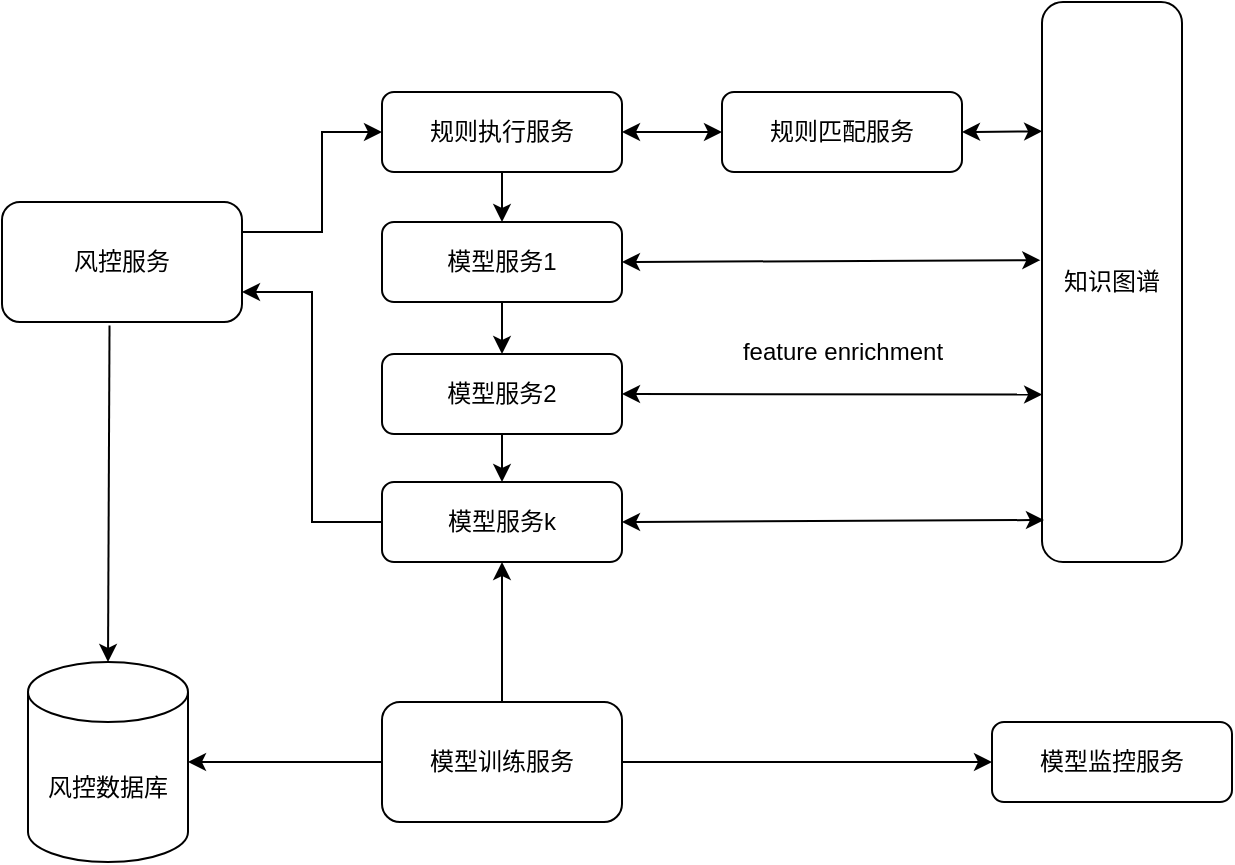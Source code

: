 <mxfile version="20.2.0" type="github">
  <diagram id="ziywDRYvMt0MdyH9GN9u" name="第 1 页">
    <mxGraphModel dx="1179" dy="765" grid="1" gridSize="10" guides="1" tooltips="1" connect="1" arrows="1" fold="1" page="1" pageScale="1" pageWidth="850" pageHeight="1100" math="0" shadow="0">
      <root>
        <mxCell id="0" />
        <mxCell id="1" parent="0" />
        <mxCell id="awqgHAb5KxMPYE8IUojQ-2" value="规则执行服务" style="rounded=1;whiteSpace=wrap;html=1;" vertex="1" parent="1">
          <mxGeometry x="310" y="135" width="120" height="40" as="geometry" />
        </mxCell>
        <mxCell id="awqgHAb5KxMPYE8IUojQ-7" value="规则匹配服务" style="rounded=1;whiteSpace=wrap;html=1;" vertex="1" parent="1">
          <mxGeometry x="480" y="135" width="120" height="40" as="geometry" />
        </mxCell>
        <mxCell id="awqgHAb5KxMPYE8IUojQ-8" value="" style="group" vertex="1" connectable="0" parent="1">
          <mxGeometry x="310" y="200" width="120" height="40" as="geometry" />
        </mxCell>
        <mxCell id="awqgHAb5KxMPYE8IUojQ-1" value="模型服务1" style="rounded=1;whiteSpace=wrap;html=1;" vertex="1" parent="awqgHAb5KxMPYE8IUojQ-8">
          <mxGeometry width="120" height="40" as="geometry" />
        </mxCell>
        <mxCell id="awqgHAb5KxMPYE8IUojQ-10" value="风控服务" style="rounded=1;whiteSpace=wrap;html=1;" vertex="1" parent="1">
          <mxGeometry x="120" y="190" width="120" height="60" as="geometry" />
        </mxCell>
        <mxCell id="awqgHAb5KxMPYE8IUojQ-11" value="" style="edgeStyle=elbowEdgeStyle;elbow=horizontal;endArrow=classic;html=1;rounded=0;entryX=0;entryY=0.5;entryDx=0;entryDy=0;exitX=1;exitY=0.25;exitDx=0;exitDy=0;" edge="1" parent="1" source="awqgHAb5KxMPYE8IUojQ-10" target="awqgHAb5KxMPYE8IUojQ-2">
          <mxGeometry width="50" height="50" relative="1" as="geometry">
            <mxPoint x="260" y="270" as="sourcePoint" />
            <mxPoint x="310" y="220" as="targetPoint" />
            <Array as="points">
              <mxPoint x="280" y="190" />
            </Array>
          </mxGeometry>
        </mxCell>
        <mxCell id="awqgHAb5KxMPYE8IUojQ-12" value="" style="endArrow=classic;html=1;rounded=0;exitX=0.5;exitY=1;exitDx=0;exitDy=0;entryX=0.5;entryY=0;entryDx=0;entryDy=0;" edge="1" parent="1" source="awqgHAb5KxMPYE8IUojQ-2" target="awqgHAb5KxMPYE8IUojQ-1">
          <mxGeometry width="50" height="50" relative="1" as="geometry">
            <mxPoint x="320" y="360" as="sourcePoint" />
            <mxPoint x="370" y="231" as="targetPoint" />
          </mxGeometry>
        </mxCell>
        <mxCell id="awqgHAb5KxMPYE8IUojQ-13" value="" style="endArrow=classic;startArrow=classic;html=1;rounded=0;entryX=0;entryY=0.5;entryDx=0;entryDy=0;exitX=1;exitY=0.5;exitDx=0;exitDy=0;" edge="1" parent="1" source="awqgHAb5KxMPYE8IUojQ-2" target="awqgHAb5KxMPYE8IUojQ-7">
          <mxGeometry width="50" height="50" relative="1" as="geometry">
            <mxPoint x="320" y="360" as="sourcePoint" />
            <mxPoint x="370" y="310" as="targetPoint" />
          </mxGeometry>
        </mxCell>
        <mxCell id="awqgHAb5KxMPYE8IUojQ-14" value="知识图谱" style="rounded=1;whiteSpace=wrap;html=1;" vertex="1" parent="1">
          <mxGeometry x="640" y="90" width="70" height="280" as="geometry" />
        </mxCell>
        <mxCell id="awqgHAb5KxMPYE8IUojQ-17" value="" style="endArrow=classic;startArrow=classic;html=1;rounded=0;exitX=1;exitY=0.5;exitDx=0;exitDy=0;entryX=-0.012;entryY=0.461;entryDx=0;entryDy=0;entryPerimeter=0;" edge="1" parent="1" source="awqgHAb5KxMPYE8IUojQ-1" target="awqgHAb5KxMPYE8IUojQ-14">
          <mxGeometry width="50" height="50" relative="1" as="geometry">
            <mxPoint x="430" y="270" as="sourcePoint" />
            <mxPoint x="470" y="310" as="targetPoint" />
          </mxGeometry>
        </mxCell>
        <mxCell id="awqgHAb5KxMPYE8IUojQ-19" value="" style="edgeStyle=elbowEdgeStyle;elbow=horizontal;endArrow=classic;html=1;rounded=0;entryX=1;entryY=0.75;entryDx=0;entryDy=0;exitX=0;exitY=0.5;exitDx=0;exitDy=0;" edge="1" parent="1" source="awqgHAb5KxMPYE8IUojQ-21" target="awqgHAb5KxMPYE8IUojQ-10">
          <mxGeometry width="50" height="50" relative="1" as="geometry">
            <mxPoint x="310" y="270" as="sourcePoint" />
            <mxPoint x="470" y="310" as="targetPoint" />
          </mxGeometry>
        </mxCell>
        <mxCell id="awqgHAb5KxMPYE8IUojQ-20" value="" style="group" vertex="1" connectable="0" parent="1">
          <mxGeometry x="310" y="330" width="120" height="40" as="geometry" />
        </mxCell>
        <mxCell id="awqgHAb5KxMPYE8IUojQ-21" value="模型服务k" style="rounded=1;whiteSpace=wrap;html=1;" vertex="1" parent="awqgHAb5KxMPYE8IUojQ-20">
          <mxGeometry width="120" height="40" as="geometry" />
        </mxCell>
        <mxCell id="awqgHAb5KxMPYE8IUojQ-22" value="" style="endArrow=classic;startArrow=classic;html=1;rounded=0;entryX=0.001;entryY=0.701;entryDx=0;entryDy=0;exitX=1;exitY=0.5;exitDx=0;exitDy=0;entryPerimeter=0;" edge="1" parent="1" source="awqgHAb5KxMPYE8IUojQ-34" target="awqgHAb5KxMPYE8IUojQ-14">
          <mxGeometry width="50" height="50" relative="1" as="geometry">
            <mxPoint x="440" y="230" as="sourcePoint" />
            <mxPoint x="650" y="230" as="targetPoint" />
          </mxGeometry>
        </mxCell>
        <mxCell id="awqgHAb5KxMPYE8IUojQ-23" value="" style="endArrow=classic;startArrow=classic;html=1;rounded=0;exitX=1;exitY=0.5;exitDx=0;exitDy=0;entryX=0.001;entryY=0.231;entryDx=0;entryDy=0;entryPerimeter=0;" edge="1" parent="1" source="awqgHAb5KxMPYE8IUojQ-7" target="awqgHAb5KxMPYE8IUojQ-14">
          <mxGeometry width="50" height="50" relative="1" as="geometry">
            <mxPoint x="440" y="230" as="sourcePoint" />
            <mxPoint x="650" y="230" as="targetPoint" />
          </mxGeometry>
        </mxCell>
        <mxCell id="awqgHAb5KxMPYE8IUojQ-24" value="" style="endArrow=classic;html=1;rounded=0;exitX=0.5;exitY=1;exitDx=0;exitDy=0;entryX=0.5;entryY=0;entryDx=0;entryDy=0;" edge="1" parent="1" source="awqgHAb5KxMPYE8IUojQ-1" target="awqgHAb5KxMPYE8IUojQ-34">
          <mxGeometry width="50" height="50" relative="1" as="geometry">
            <mxPoint x="380" y="185" as="sourcePoint" />
            <mxPoint x="380" y="210" as="targetPoint" />
          </mxGeometry>
        </mxCell>
        <mxCell id="awqgHAb5KxMPYE8IUojQ-25" value="模型训练服务" style="rounded=1;whiteSpace=wrap;html=1;" vertex="1" parent="1">
          <mxGeometry x="310" y="440" width="120" height="60" as="geometry" />
        </mxCell>
        <mxCell id="awqgHAb5KxMPYE8IUojQ-26" value="风控数据库" style="shape=cylinder3;whiteSpace=wrap;html=1;boundedLbl=1;backgroundOutline=1;size=15;" vertex="1" parent="1">
          <mxGeometry x="133" y="420" width="80" height="100" as="geometry" />
        </mxCell>
        <mxCell id="awqgHAb5KxMPYE8IUojQ-27" value="" style="endArrow=classic;html=1;rounded=0;exitX=0.448;exitY=1.03;exitDx=0;exitDy=0;exitPerimeter=0;entryX=0.5;entryY=0;entryDx=0;entryDy=0;entryPerimeter=0;" edge="1" parent="1" source="awqgHAb5KxMPYE8IUojQ-10" target="awqgHAb5KxMPYE8IUojQ-26">
          <mxGeometry width="50" height="50" relative="1" as="geometry">
            <mxPoint x="520" y="390" as="sourcePoint" />
            <mxPoint x="570" y="340" as="targetPoint" />
          </mxGeometry>
        </mxCell>
        <mxCell id="awqgHAb5KxMPYE8IUojQ-28" value="" style="endArrow=classic;html=1;rounded=0;exitX=0;exitY=0.5;exitDx=0;exitDy=0;entryX=1;entryY=0.5;entryDx=0;entryDy=0;entryPerimeter=0;" edge="1" parent="1" source="awqgHAb5KxMPYE8IUojQ-25" target="awqgHAb5KxMPYE8IUojQ-26">
          <mxGeometry width="50" height="50" relative="1" as="geometry">
            <mxPoint x="183.76" y="340.8" as="sourcePoint" />
            <mxPoint x="230" y="439" as="targetPoint" />
          </mxGeometry>
        </mxCell>
        <mxCell id="awqgHAb5KxMPYE8IUojQ-30" value="模型监控服务" style="rounded=1;whiteSpace=wrap;html=1;" vertex="1" parent="1">
          <mxGeometry x="615" y="450" width="120" height="40" as="geometry" />
        </mxCell>
        <mxCell id="awqgHAb5KxMPYE8IUojQ-31" value="" style="endArrow=classic;html=1;rounded=0;entryX=0.5;entryY=1;entryDx=0;entryDy=0;exitX=0.5;exitY=0;exitDx=0;exitDy=0;" edge="1" parent="1" source="awqgHAb5KxMPYE8IUojQ-25" target="awqgHAb5KxMPYE8IUojQ-21">
          <mxGeometry width="50" height="50" relative="1" as="geometry">
            <mxPoint x="520" y="390" as="sourcePoint" />
            <mxPoint x="570" y="340" as="targetPoint" />
          </mxGeometry>
        </mxCell>
        <mxCell id="awqgHAb5KxMPYE8IUojQ-32" value="" style="endArrow=classic;html=1;rounded=0;exitX=1;exitY=0.5;exitDx=0;exitDy=0;entryX=0;entryY=0.5;entryDx=0;entryDy=0;" edge="1" parent="1" source="awqgHAb5KxMPYE8IUojQ-25" target="awqgHAb5KxMPYE8IUojQ-30">
          <mxGeometry width="50" height="50" relative="1" as="geometry">
            <mxPoint x="520" y="469" as="sourcePoint" />
            <mxPoint x="570" y="419" as="targetPoint" />
          </mxGeometry>
        </mxCell>
        <mxCell id="awqgHAb5KxMPYE8IUojQ-33" value="" style="group" vertex="1" connectable="0" parent="1">
          <mxGeometry x="310" y="266" width="120" height="40" as="geometry" />
        </mxCell>
        <mxCell id="awqgHAb5KxMPYE8IUojQ-34" value="模型服务2" style="rounded=1;whiteSpace=wrap;html=1;" vertex="1" parent="awqgHAb5KxMPYE8IUojQ-33">
          <mxGeometry width="120" height="40" as="geometry" />
        </mxCell>
        <mxCell id="awqgHAb5KxMPYE8IUojQ-35" value="" style="endArrow=classic;html=1;rounded=0;exitX=0.5;exitY=1;exitDx=0;exitDy=0;entryX=0.5;entryY=0;entryDx=0;entryDy=0;" edge="1" parent="1" source="awqgHAb5KxMPYE8IUojQ-34" target="awqgHAb5KxMPYE8IUojQ-21">
          <mxGeometry width="50" height="50" relative="1" as="geometry">
            <mxPoint x="380" y="250.0" as="sourcePoint" />
            <mxPoint x="380" y="280" as="targetPoint" />
          </mxGeometry>
        </mxCell>
        <mxCell id="awqgHAb5KxMPYE8IUojQ-36" value="" style="endArrow=classic;startArrow=classic;html=1;rounded=0;entryX=0.014;entryY=0.925;entryDx=0;entryDy=0;exitX=1;exitY=0.5;exitDx=0;exitDy=0;entryPerimeter=0;" edge="1" parent="1" source="awqgHAb5KxMPYE8IUojQ-21" target="awqgHAb5KxMPYE8IUojQ-14">
          <mxGeometry width="50" height="50" relative="1" as="geometry">
            <mxPoint x="440" y="296" as="sourcePoint" />
            <mxPoint x="650" y="295" as="targetPoint" />
          </mxGeometry>
        </mxCell>
        <mxCell id="awqgHAb5KxMPYE8IUojQ-38" value="feature enrichment" style="text;html=1;strokeColor=none;fillColor=none;align=center;verticalAlign=middle;whiteSpace=wrap;rounded=0;" vertex="1" parent="1">
          <mxGeometry x="487.5" y="250" width="105" height="30" as="geometry" />
        </mxCell>
      </root>
    </mxGraphModel>
  </diagram>
</mxfile>
